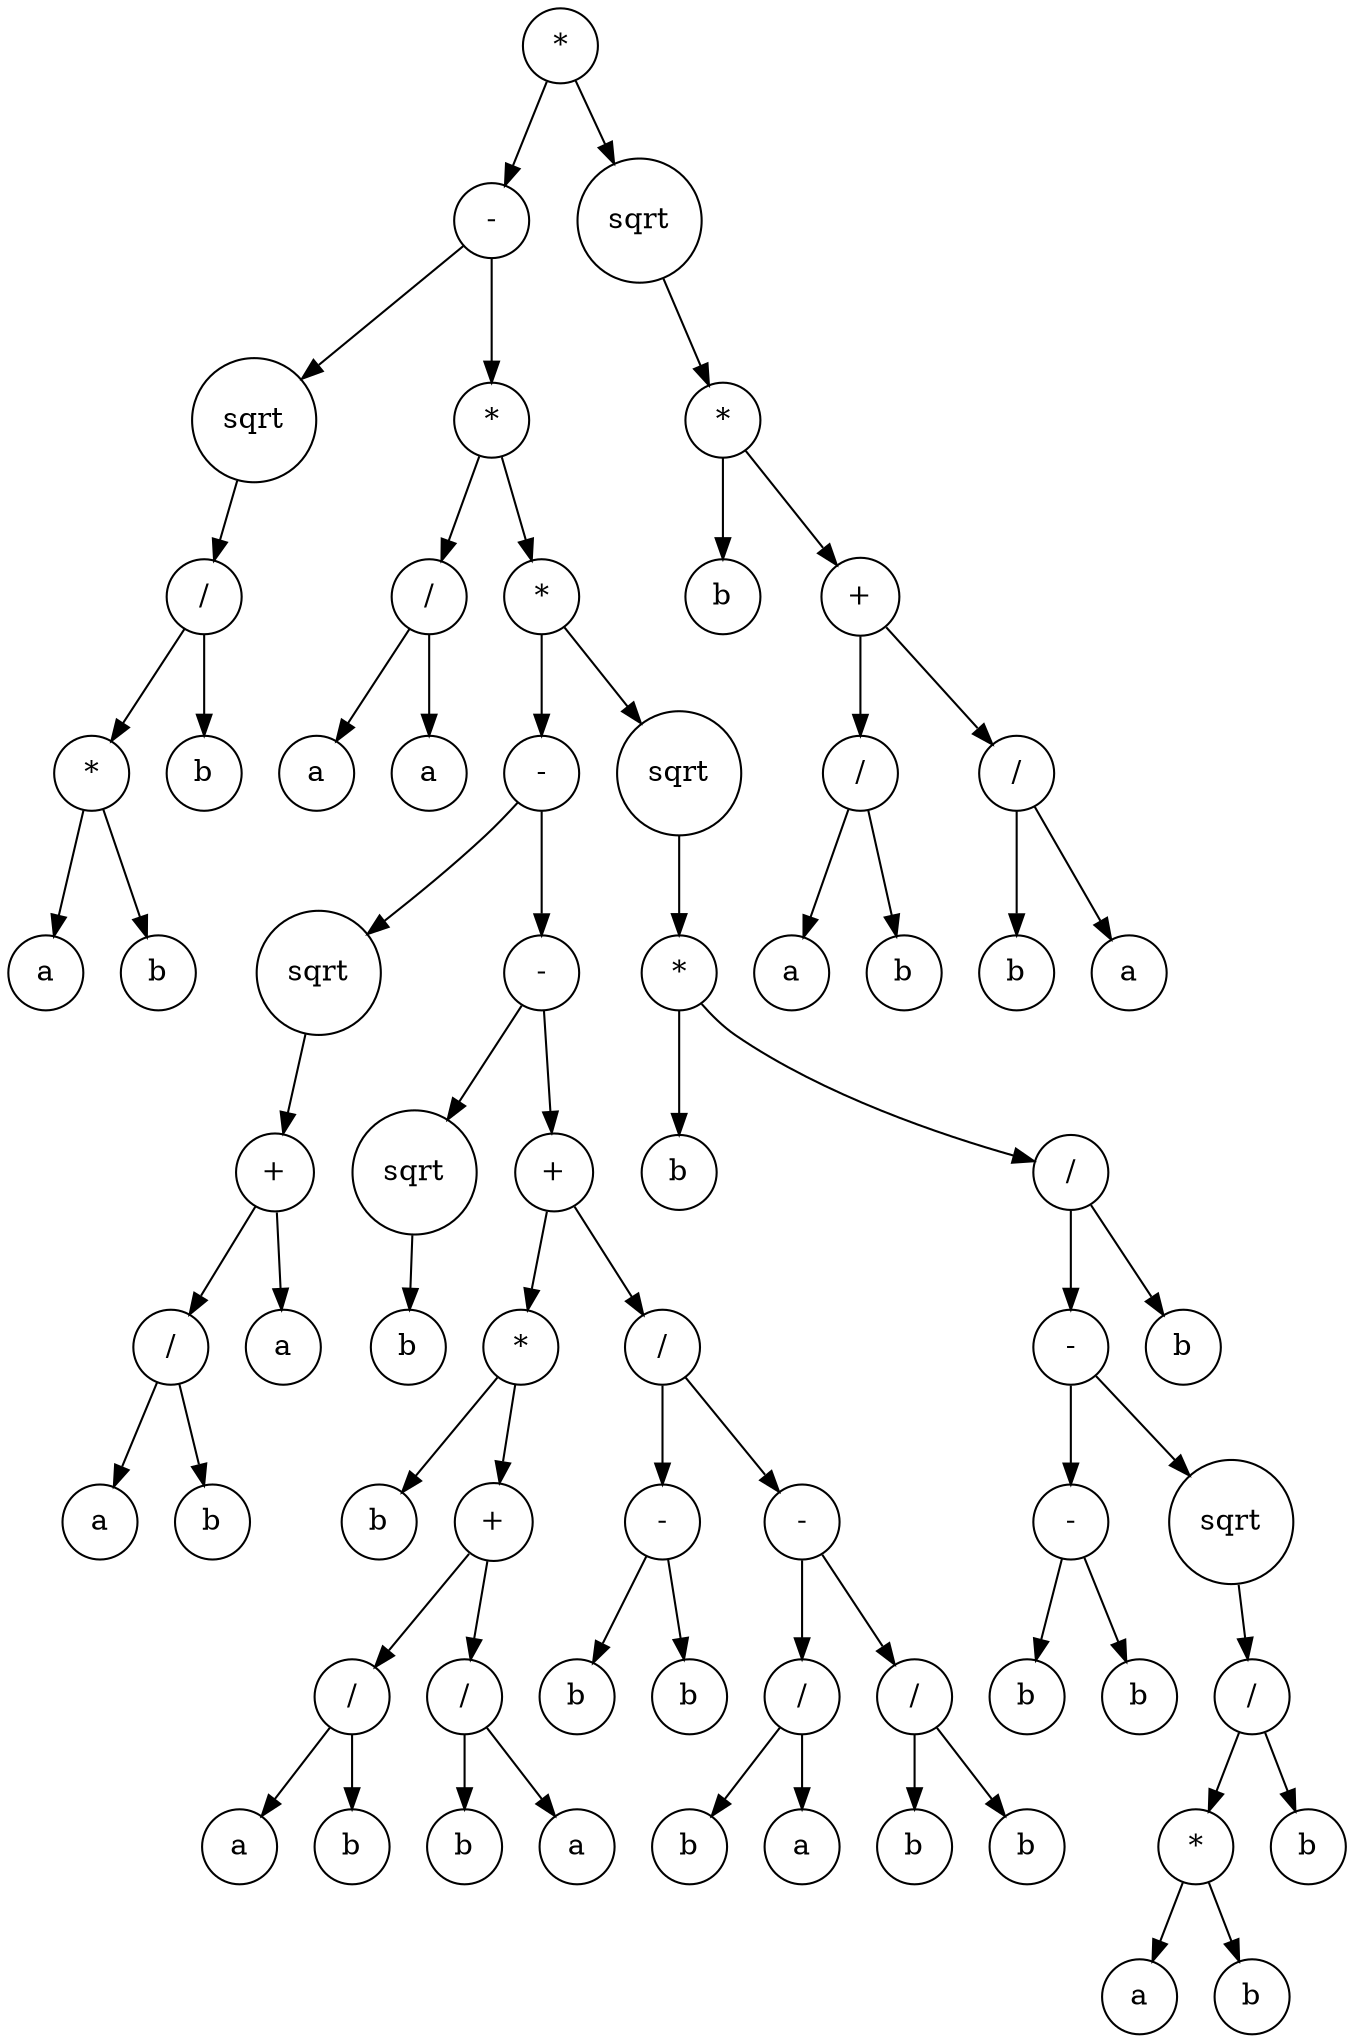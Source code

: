 digraph g {
graph [ordering=out];
node [shape=circle];
n[label = "*"];
n0[label = "-"];
n00[label = "sqrt"];
n000[label = "/"];
n0000[label = "*"];
n00000[label = "a"];
n0000 -> n00000;
n00001[label = "b"];
n0000 -> n00001;
n000 -> n0000;
n0001[label = "b"];
n000 -> n0001;
n00 -> n000;
n0 -> n00;
n01[label = "*"];
n010[label = "/"];
n0100[label = "a"];
n010 -> n0100;
n0101[label = "a"];
n010 -> n0101;
n01 -> n010;
n011[label = "*"];
n0110[label = "-"];
n01100[label = "sqrt"];
n011000[label = "+"];
n0110000[label = "/"];
n01100000[label = "a"];
n0110000 -> n01100000;
n01100001[label = "b"];
n0110000 -> n01100001;
n011000 -> n0110000;
n0110001[label = "a"];
n011000 -> n0110001;
n01100 -> n011000;
n0110 -> n01100;
n01101[label = "-"];
n011010[label = "sqrt"];
n0110100[label = "b"];
n011010 -> n0110100;
n01101 -> n011010;
n011011[label = "+"];
n0110110[label = "*"];
n01101100[label = "b"];
n0110110 -> n01101100;
n01101101[label = "+"];
n011011010[label = "/"];
n0110110100[label = "a"];
n011011010 -> n0110110100;
n0110110101[label = "b"];
n011011010 -> n0110110101;
n01101101 -> n011011010;
n011011011[label = "/"];
n0110110110[label = "b"];
n011011011 -> n0110110110;
n0110110111[label = "a"];
n011011011 -> n0110110111;
n01101101 -> n011011011;
n0110110 -> n01101101;
n011011 -> n0110110;
n0110111[label = "/"];
n01101110[label = "-"];
n011011100[label = "b"];
n01101110 -> n011011100;
n011011101[label = "b"];
n01101110 -> n011011101;
n0110111 -> n01101110;
n01101111[label = "-"];
n011011110[label = "/"];
n0110111100[label = "b"];
n011011110 -> n0110111100;
n0110111101[label = "a"];
n011011110 -> n0110111101;
n01101111 -> n011011110;
n011011111[label = "/"];
n0110111110[label = "b"];
n011011111 -> n0110111110;
n0110111111[label = "b"];
n011011111 -> n0110111111;
n01101111 -> n011011111;
n0110111 -> n01101111;
n011011 -> n0110111;
n01101 -> n011011;
n0110 -> n01101;
n011 -> n0110;
n0111[label = "sqrt"];
n01110[label = "*"];
n011100[label = "b"];
n01110 -> n011100;
n011101[label = "/"];
n0111010[label = "-"];
n01110100[label = "-"];
n011101000[label = "b"];
n01110100 -> n011101000;
n011101001[label = "b"];
n01110100 -> n011101001;
n0111010 -> n01110100;
n01110101[label = "sqrt"];
n011101010[label = "/"];
n0111010100[label = "*"];
n01110101000[label = "a"];
n0111010100 -> n01110101000;
n01110101001[label = "b"];
n0111010100 -> n01110101001;
n011101010 -> n0111010100;
n0111010101[label = "b"];
n011101010 -> n0111010101;
n01110101 -> n011101010;
n0111010 -> n01110101;
n011101 -> n0111010;
n0111011[label = "b"];
n011101 -> n0111011;
n01110 -> n011101;
n0111 -> n01110;
n011 -> n0111;
n01 -> n011;
n0 -> n01;
n -> n0;
n1[label = "sqrt"];
n10[label = "*"];
n100[label = "b"];
n10 -> n100;
n101[label = "+"];
n1010[label = "/"];
n10100[label = "a"];
n1010 -> n10100;
n10101[label = "b"];
n1010 -> n10101;
n101 -> n1010;
n1011[label = "/"];
n10110[label = "b"];
n1011 -> n10110;
n10111[label = "a"];
n1011 -> n10111;
n101 -> n1011;
n10 -> n101;
n1 -> n10;
n -> n1;
}
